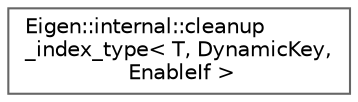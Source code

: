 digraph "Graphical Class Hierarchy"
{
 // LATEX_PDF_SIZE
  bgcolor="transparent";
  edge [fontname=Helvetica,fontsize=10,labelfontname=Helvetica,labelfontsize=10];
  node [fontname=Helvetica,fontsize=10,shape=box,height=0.2,width=0.4];
  rankdir="LR";
  Node0 [id="Node000000",label="Eigen::internal::cleanup\l_index_type\< T, DynamicKey,\l EnableIf \>",height=0.2,width=0.4,color="grey40", fillcolor="white", style="filled",URL="$structEigen_1_1internal_1_1cleanup__index__type.html",tooltip=" "];
}
